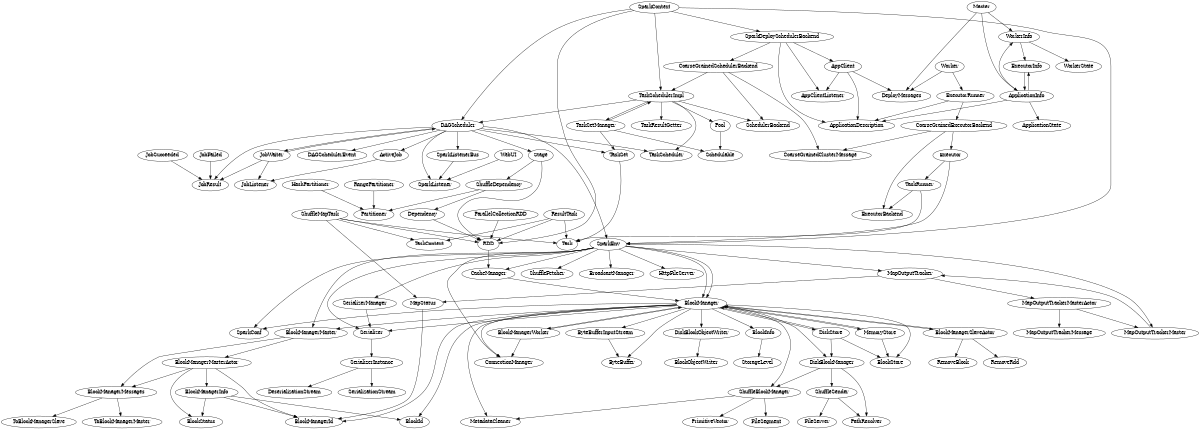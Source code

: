digraph G {
  // spark-0.9.0-incubating
  size = "8, 15";
  ranksep=.75;
  //StorageLevel -> Externalizable;
  BlockInfo -> StorageLevel;
  BlockManager -> BlockInfo;
  BlockManager -> ShuffleBlockManager;
  BlockManager -> DiskBlockManager;
  DiskBlockManager -> ShuffleBlockManager;
  BlockManager -> MemoryStore;
  BlockManager -> DiskStore;
  BlockManager -> BlockStore;
  BlockManager -> ConnectionManager;
  BlockManager -> BlockManagerSlaveActor;
  BlockManager -> MetadataCleaner;
  BlockManager -> Serializer;
  BlockManager -> SparkConf;
  BlockManager -> BlockId;
  BlockManager -> BlockManagerId;
  BlockManager -> BlockManagerMaster;
  MemoryStore -> BlockStore;
  BlockManager -> ByteBufferInputStream;
  ByteBufferInputStream -> ByteBuffer;
  BlockManager -> ByteBuffer;
  Serializer -> SerializerInstance;
  SerializerInstance -> SerializationStream;
  SerializerInstance -> DeserializationStream;
  MemoryStore -> BlockManager;
  DiskStore -> BlockManager;
  DiskStore -> DiskBlockManager;
  DiskStore -> BlockStore;
  ShuffleBlockManager -> MetadataCleaner;
  ShuffleBlockManager -> PrimitiveVector;
  ShuffleBlockManager -> FileSegment;
  DiskBlockManager -> PathResolver;
  DiskBlockManager -> ShuffleSender;
  ShuffleSender -> PathResolver;
  ShuffleSender -> FileServer;
  BlockManager -> BlockManagerWorker;
  BlockManagerWorker -> BlockManager;
  BlockManager -> DiskBlockObjectWriter;
  DiskBlockObjectWriter -> BlockObjectWriter;
  BlockManagerSlaveActor -> BlockManager;
  SparkEnv -> BlockManagerMaster;
  BlockManagerMaster -> BlockManagerMasterActor;
  BlockManagerMessages -> ToBlockManagerSlave;
  //ToBlockManagerSlave -> RemoveBlock;
  //ToBlockManagerSlave -> RemoveRdd;
  BlockManagerMessages -> ToBlockManagerMaster;
  //ToBlockManagerMaster -> RegisterBlockManager;
  //ToBlockManagerMaster -> HeartBeat;
  //ToBlockManagerMaster -> UpdateBlockInfo;
  //ToBlockManagerMaster -> GetLocations;
  //ToBlockManagerMaster -> GetLocationsMultipleBlockIds;
  //ToBlockManagerMaster -> GetPeers;
  //ToBlockManagerMaster -> RemoveExecutor;
  //ToBlockManagerMaster -> StopBlockManagerMaster;
  //ToBlockManagerMaster -> GetMemoryStatus;
  //ToBlockManagerMaster -> ExpireDeadHosts;
  //ToBlockManagerMaster -> GetStorageStatus;
  BlockManagerMaster -> BlockManagerMessages;
  BlockManagerMasterActor -> BlockManagerId;
  BlockManagerMasterActor -> BlockManagerMessages;
  BlockManagerMasterActor -> BlockStatus;
  BlockManagerMasterActor -> BlockManagerInfo;
  BlockManagerInfo -> BlockManagerId;
  BlockManagerInfo -> BlockStatus;
  BlockManagerInfo -> BlockId;
  SparkEnv -> BlockManager;
  //NetworkReceiver -> SparkEnv;
  //NetworkReceiver -> BlockManager;
  CacheManager -> BlockManager;
  SparkEnv -> CacheManager;
  SparkEnv -> SerializerManager;
  SparkEnv -> Serializer;
  SparkEnv -> MapOutputTracker;
  SparkEnv -> ShuffleFetcher;
  SparkEnv -> BroadcastManager;
  SparkEnv -> ConnectionManager;
  SparkEnv -> HttpFileServer;
  //SparkEnv -> MetricsSystem;
  SparkEnv -> SparkConf;
  Worker -> ExecutorRunner;
  ExecutorRunner -> ApplicationDescription;
  ExecutorRunner -> CoarseGrainedExecutorBackend;
  CoarseGrainedExecutorBackend -> Executor;
  Executor -> SparkEnv;
  //RDD -> SparkEnv;
  RDD -> CacheManager;
  SparkEnv -> BlockManager;
  Executor -> TaskRunner;
  TaskRunner -> Task;
  ShuffleMapTask -> Task;
  ResultTask -> Task;
  //ShuffleMapTask -> Externalizable;
  //ResultTask -> Externalizable;
  Master -> WorkerInfo;
  Master -> ApplicationInfo;
  WorkerInfo -> ExecutorInfo;
  WorkerInfo -> WorkerState;
  ExecutorInfo -> ApplicationInfo;
  ApplicationInfo -> ApplicationDescription;
  ApplicationInfo -> ExecutorInfo;
  ApplicationInfo -> WorkerInfo;
  ApplicationInfo -> ApplicationState;
  //Master -> MetricsSystem;
  SparkContext -> SparkEnv;
  SparkContext -> DAGScheduler;
  //Source -> MetricRegistry;
  //DAGSchedulerSource -> Source;
  //DAGSchedulerSource -> MetricRegistry;
  SparkContext -> RDD;
  ParallelCollectionRDD -> RDD;
  DAGScheduler -> JobWaiter;
  JobWaiter -> JobListener;
  JobWaiter -> JobResult;
  JobSucceeded -> JobResult;
  JobFailed -> JobResult;
  DAGScheduler -> DAGSchedulerEvent;
  //JobSubmitted -> DAGSchedulerEvent;
  //JobCancelled -> DAGSchedulerEvent;
  //JobGroupCancelled -> DAGSchedulerEvent;
  //AllJobsCancelled -> DAGSchedulerEvent;
  //BeginEvent -> DAGSchedulerEvent;
  //GettingResultEvent -> DAGSchedulerEvent;
  //CompletionEvent -> DAGSchedulerEvent;
  //ExecutorGained -> DAGSchedulerEvent;
  //ExecutorLost -> DAGSchedulerEvent;
  //TaskSetFailed -> DAGSchedulerEvent;
  //ResubmitFailedStages -> DAGSchedulerEvent;
  //StopDAGScheduler -> DAGSchedulerEvent;
  DAGScheduler -> SparkListener;
  WebUI -> SparkListener;
  DAGScheduler -> SparkListenerBus;
  SparkListenerBus -> SparkListener;
  DAGScheduler -> TaskScheduler;
  //DAGScheduler -> MapOutputTrackerMaster;
  //DAGScheduler -> BlockManagerMaster;
  DAGScheduler -> SparkEnv;
  SparkEnv -> MapOutputTrackerMaster;
  TaskSchedulerImpl -> TaskScheduler;
  DAGScheduler -> ActiveJob;
  DAGScheduler -> Stage;
  Stage -> RDD;
  DAGScheduler -> TaskSet;
  TaskSet -> Task;
  TaskSchedulerImpl -> TaskSetManager;
  TaskSetManager -> Schedulable;
  SparkContext -> TaskSchedulerImpl;
  SparkContext -> SparkDeploySchedulerBackend;
  SparkDeploySchedulerBackend -> CoarseGrainedSchedulerBackend;
  CoarseGrainedSchedulerBackend -> SchedulerBackend;
  TaskSchedulerImpl -> SchedulerBackend;
  SparkDeploySchedulerBackend -> ApplicationDescription;
  SparkDeploySchedulerBackend -> AppClient;
  AppClient -> ApplicationDescription;
  AppClient -> AppClientListener;
  //AppClient -> Master;
  //RemoveBlock -> ToBlockManagerSlave;
  //RemoveRdd -> ToBlockManagerSlave;
  //HeartBeat -> ToBlockManagerMaster;
  //UpdateBlockInfo -> ToBlockManagerMaster;
  //GetLocations -> ToBlockManagerMaster;
  //GetLocationsMultipleBlockIds -> ToBlockManagerMaster;
  //GetPeers -> ToBlockManagerMaster;
  //RemoveExecutor_1 -> ToBlockManagerMaster;
  //StopBlockManagerMaster -> ToBlockManagerMaster;
  //GetMemoryStatus -> ToBlockManagerMaster;
  //ExpireDeadHosts -> ToBlockManagerMaster;
  //GetStorageStatus -> ToBlockManagerMaster;
  //RegisterBlockManager -> ToBlockManagerMaster;
  CoarseGrainedSchedulerBackend -> TaskSchedulerImpl;
  BlockManagerSlaveActor -> RemoveBlock;
  BlockManagerSlaveActor -> RemoveRdd;
  CoarseGrainedSchedulerBackend -> CoarseGrainedClusterMessage;
  CoarseGrainedExecutorBackend -> CoarseGrainedClusterMessage;
  //LaunchTask -> CoarseGrainedClusterMessage;
  //KillTask -> CoarseGrainedClusterMessage;
  //RegisteredExecutor -> CoarseGrainedClusterMessage;
  //RegisterExecutorFailed -> CoarseGrainedClusterMessage;
  //RegisterExecutor -> CoarseGrainedClusterMessage;
  //StatusUpdate -> CoarseGrainedClusterMessage;
  //ReviveOffers -> CoarseGrainedClusterMessage;
  //StopDriver -> CoarseGrainedClusterMessage;
  //StopExecutor -> CoarseGrainedClusterMessage;
  //StopExecutors -> CoarseGrainedClusterMessage;
  //RemoveExecutor_2 -> CoarseGrainedClusterMessage;
  CoarseGrainedExecutorBackend -> ExecutorBackend;
  TaskRunner -> ExecutorBackend;
  Master -> DeployMessages;
  Worker -> DeployMessages;
  AppClient -> DeployMessages;
  SparkDeploySchedulerBackend -> AppClientListener;
  TaskSchedulerImpl -> DAGScheduler;
  TaskSchedulerImpl -> Pool;
  Pool -> Schedulable;
  DAGScheduler -> JobResult;
  ShuffleMapTask -> RDD;
  ShuffleMapTask -> TaskContext;
  ResultTask -> RDD;
  ResultTask -> TaskContext;
  ActiveJob -> JobListener;
  TaskSetManager -> TaskSchedulerImpl;
  TaskSetManager -> TaskSet;
  JobWaiter -> DAGScheduler;
  Stage -> ShuffleDependency;
  ShuffleDependency -> Dependency;
  ShuffleDependency -> Partitioner;
  Dependency -> RDD;
  HashPartitioner -> Partitioner;
  RangePartitioner -> Partitioner;
  SerializerManager -> Serializer;
  MapOutputTrackerMaster -> MapOutputTracker;
  MapOutputTracker -> MapOutputTrackerMasterActor;
  MapOutputTrackerMasterActor -> MapOutputTrackerMaster;
  MapOutputTrackerMasterActor -> MapOutputTrackerMessage;
  MapOutputTracker -> MapStatus;
  MapStatus -> BlockManagerId;
  BlockManagerWorker -> ConnectionManager;
  TaskSchedulerImpl -> TaskResultGetter;
  ShuffleMapTask -> MapStatus;
}

